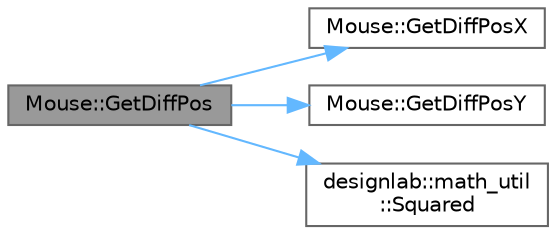 digraph "Mouse::GetDiffPos"
{
 // LATEX_PDF_SIZE
  bgcolor="transparent";
  edge [fontname=Helvetica,fontsize=10,labelfontname=Helvetica,labelfontsize=10];
  node [fontname=Helvetica,fontsize=10,shape=box,height=0.2,width=0.4];
  rankdir="LR";
  Node1 [id="Node000001",label="Mouse::GetDiffPos",height=0.2,width=0.4,color="gray40", fillcolor="grey60", style="filled", fontcolor="black",tooltip="マウスカーソルの移動量を取得する．"];
  Node1 -> Node2 [id="edge1_Node000001_Node000002",color="steelblue1",style="solid",tooltip=" "];
  Node2 [id="Node000002",label="Mouse::GetDiffPosX",height=0.2,width=0.4,color="grey40", fillcolor="white", style="filled",URL="$class_mouse.html#aadc3f80b56c350f368d46821d20a40d9",tooltip="マウスカーソルの移動量を取得する．X座標は画面の左端を0として，右向きが正．これはDxlibの仕様なので変更不能．"];
  Node1 -> Node3 [id="edge2_Node000001_Node000003",color="steelblue1",style="solid",tooltip=" "];
  Node3 [id="Node000003",label="Mouse::GetDiffPosY",height=0.2,width=0.4,color="grey40", fillcolor="white", style="filled",URL="$class_mouse.html#a80c810c534e31080c302866442848003",tooltip="マウスカーソルの移動量を取得する．Y座標は画面の上端を0として，下向きが正．これはDxlibの仕様なので変更不能．"];
  Node1 -> Node4 [id="edge3_Node000001_Node000004",color="steelblue1",style="solid",tooltip=" "];
  Node4 [id="Node000004",label="designlab::math_util\l::Squared",height=0.2,width=0.4,color="grey40", fillcolor="white", style="filled",URL="$namespacedesignlab_1_1math__util.html#a88c18c1999b0f96f1b67606ba3105bfa",tooltip="2乗した値を返す関数．"];
}
